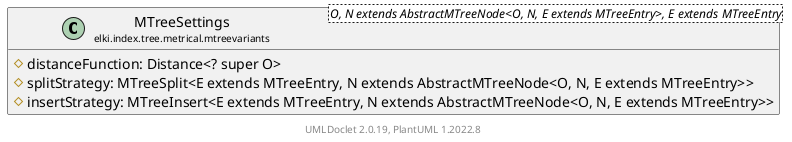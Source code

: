 @startuml
    remove .*\.(Instance|Par|Parameterizer|Factory)$
    set namespaceSeparator none
    hide empty fields
    hide empty methods

    class "<size:14>MTreeSettings\n<size:10>elki.index.tree.metrical.mtreevariants" as elki.index.tree.metrical.mtreevariants.MTreeSettings<O, N extends AbstractMTreeNode<O, N, E extends MTreeEntry>, E extends MTreeEntry> [[MTreeSettings.html]] {
        #distanceFunction: Distance<? super O>
        #splitStrategy: MTreeSplit<E extends MTreeEntry, N extends AbstractMTreeNode<O, N, E extends MTreeEntry>>
        #insertStrategy: MTreeInsert<E extends MTreeEntry, N extends AbstractMTreeNode<O, N, E extends MTreeEntry>>
    }

    center footer UMLDoclet 2.0.19, PlantUML 1.2022.8
@enduml
